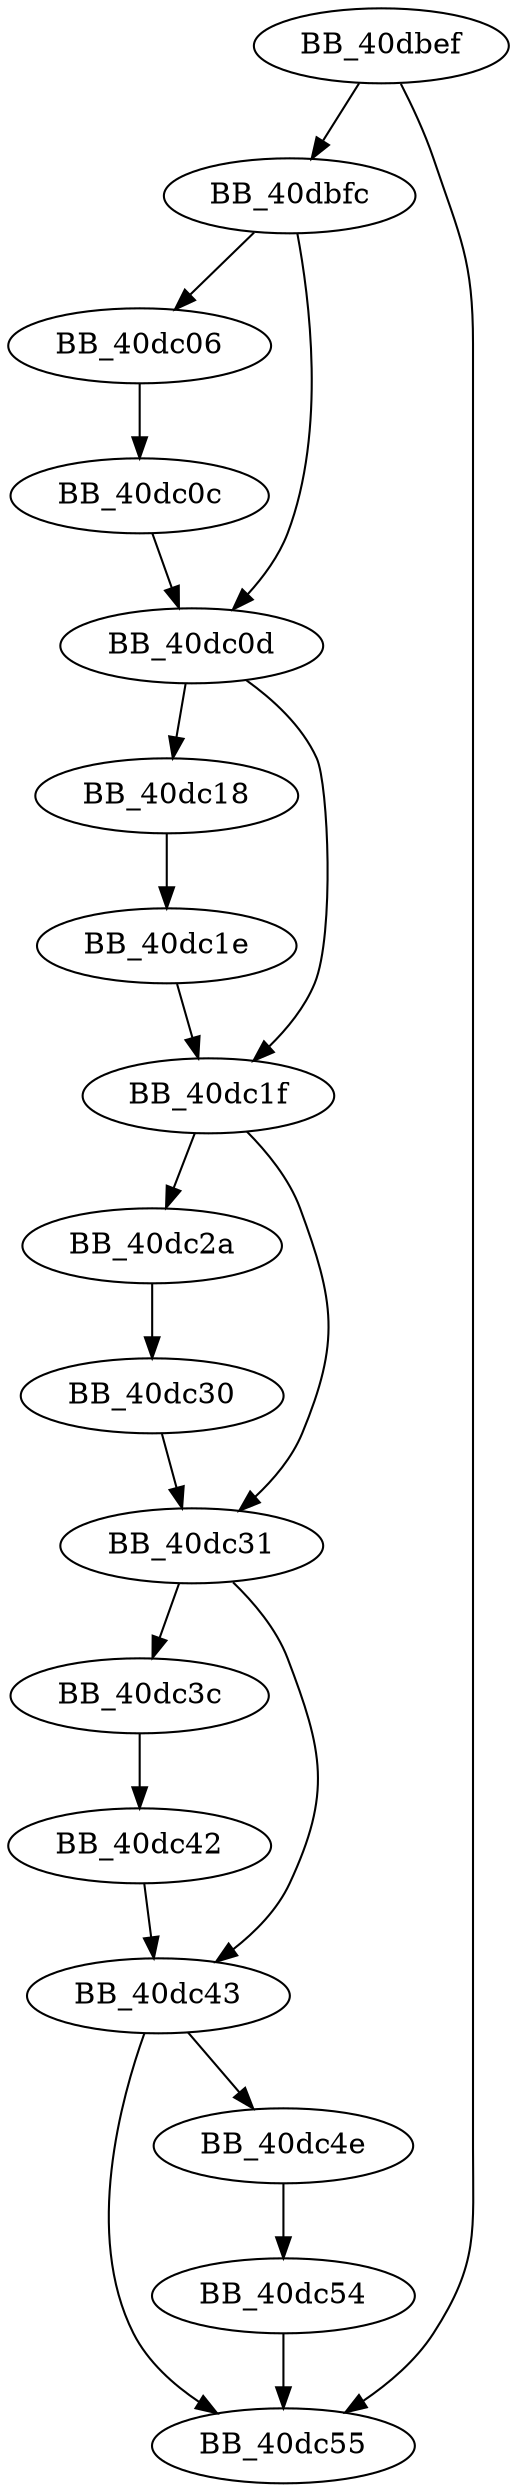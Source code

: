 DiGraph ___free_lconv_num{
BB_40dbef->BB_40dbfc
BB_40dbef->BB_40dc55
BB_40dbfc->BB_40dc06
BB_40dbfc->BB_40dc0d
BB_40dc06->BB_40dc0c
BB_40dc0c->BB_40dc0d
BB_40dc0d->BB_40dc18
BB_40dc0d->BB_40dc1f
BB_40dc18->BB_40dc1e
BB_40dc1e->BB_40dc1f
BB_40dc1f->BB_40dc2a
BB_40dc1f->BB_40dc31
BB_40dc2a->BB_40dc30
BB_40dc30->BB_40dc31
BB_40dc31->BB_40dc3c
BB_40dc31->BB_40dc43
BB_40dc3c->BB_40dc42
BB_40dc42->BB_40dc43
BB_40dc43->BB_40dc4e
BB_40dc43->BB_40dc55
BB_40dc4e->BB_40dc54
BB_40dc54->BB_40dc55
}
